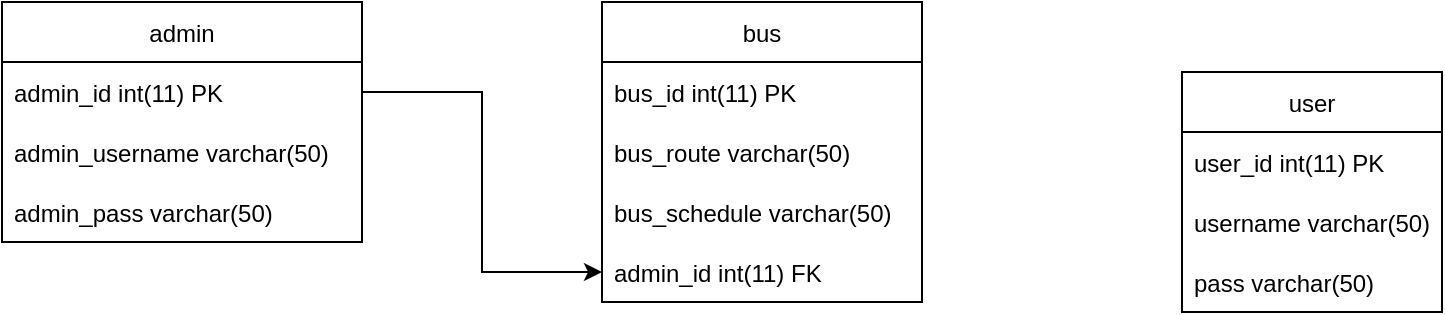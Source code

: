 <mxfile version="16.6.5" type="github">
  <diagram name="Page-1" id="b520641d-4fe3-3701-9064-5fc419738815">
    <mxGraphModel dx="1038" dy="572" grid="1" gridSize="10" guides="1" tooltips="1" connect="1" arrows="1" fold="1" page="1" pageScale="1" pageWidth="1100" pageHeight="850" background="none" math="0" shadow="0">
      <root>
        <mxCell id="0" />
        <mxCell id="1" parent="0" />
        <mxCell id="KpMe03GcUAXn5aHdtqQy-1" value="bus" style="swimlane;fontStyle=0;childLayout=stackLayout;horizontal=1;startSize=30;horizontalStack=0;resizeParent=1;resizeParentMax=0;resizeLast=0;collapsible=1;marginBottom=0;" vertex="1" parent="1">
          <mxGeometry x="510" y="185" width="160" height="150" as="geometry" />
        </mxCell>
        <mxCell id="KpMe03GcUAXn5aHdtqQy-2" value="bus_id int(11) PK" style="text;strokeColor=none;fillColor=none;align=left;verticalAlign=middle;spacingLeft=4;spacingRight=4;overflow=hidden;points=[[0,0.5],[1,0.5]];portConstraint=eastwest;rotatable=0;" vertex="1" parent="KpMe03GcUAXn5aHdtqQy-1">
          <mxGeometry y="30" width="160" height="30" as="geometry" />
        </mxCell>
        <mxCell id="KpMe03GcUAXn5aHdtqQy-3" value="bus_route varchar(50)" style="text;strokeColor=none;fillColor=none;align=left;verticalAlign=middle;spacingLeft=4;spacingRight=4;overflow=hidden;points=[[0,0.5],[1,0.5]];portConstraint=eastwest;rotatable=0;" vertex="1" parent="KpMe03GcUAXn5aHdtqQy-1">
          <mxGeometry y="60" width="160" height="30" as="geometry" />
        </mxCell>
        <mxCell id="KpMe03GcUAXn5aHdtqQy-4" value="bus_schedule varchar(50)" style="text;strokeColor=none;fillColor=none;align=left;verticalAlign=middle;spacingLeft=4;spacingRight=4;overflow=hidden;points=[[0,0.5],[1,0.5]];portConstraint=eastwest;rotatable=0;" vertex="1" parent="KpMe03GcUAXn5aHdtqQy-1">
          <mxGeometry y="90" width="160" height="30" as="geometry" />
        </mxCell>
        <mxCell id="KpMe03GcUAXn5aHdtqQy-10" value="admin_id int(11) FK" style="text;strokeColor=none;fillColor=none;align=left;verticalAlign=middle;spacingLeft=4;spacingRight=4;overflow=hidden;points=[[0,0.5],[1,0.5]];portConstraint=eastwest;rotatable=0;" vertex="1" parent="KpMe03GcUAXn5aHdtqQy-1">
          <mxGeometry y="120" width="160" height="30" as="geometry" />
        </mxCell>
        <mxCell id="KpMe03GcUAXn5aHdtqQy-6" value="admin" style="swimlane;fontStyle=0;childLayout=stackLayout;horizontal=1;startSize=30;horizontalStack=0;resizeParent=1;resizeParentMax=0;resizeLast=0;collapsible=1;marginBottom=0;" vertex="1" parent="1">
          <mxGeometry x="210" y="185" width="180" height="120" as="geometry" />
        </mxCell>
        <mxCell id="KpMe03GcUAXn5aHdtqQy-7" value="admin_id int(11) PK" style="text;strokeColor=none;fillColor=none;align=left;verticalAlign=middle;spacingLeft=4;spacingRight=4;overflow=hidden;points=[[0,0.5],[1,0.5]];portConstraint=eastwest;rotatable=0;" vertex="1" parent="KpMe03GcUAXn5aHdtqQy-6">
          <mxGeometry y="30" width="180" height="30" as="geometry" />
        </mxCell>
        <mxCell id="KpMe03GcUAXn5aHdtqQy-8" value="admin_username varchar(50)" style="text;strokeColor=none;fillColor=none;align=left;verticalAlign=middle;spacingLeft=4;spacingRight=4;overflow=hidden;points=[[0,0.5],[1,0.5]];portConstraint=eastwest;rotatable=0;" vertex="1" parent="KpMe03GcUAXn5aHdtqQy-6">
          <mxGeometry y="60" width="180" height="30" as="geometry" />
        </mxCell>
        <mxCell id="KpMe03GcUAXn5aHdtqQy-9" value="admin_pass varchar(50)" style="text;strokeColor=none;fillColor=none;align=left;verticalAlign=middle;spacingLeft=4;spacingRight=4;overflow=hidden;points=[[0,0.5],[1,0.5]];portConstraint=eastwest;rotatable=0;" vertex="1" parent="KpMe03GcUAXn5aHdtqQy-6">
          <mxGeometry y="90" width="180" height="30" as="geometry" />
        </mxCell>
        <mxCell id="KpMe03GcUAXn5aHdtqQy-11" value="user" style="swimlane;fontStyle=0;childLayout=stackLayout;horizontal=1;startSize=30;horizontalStack=0;resizeParent=1;resizeParentMax=0;resizeLast=0;collapsible=1;marginBottom=0;" vertex="1" parent="1">
          <mxGeometry x="800" y="220" width="130" height="120" as="geometry" />
        </mxCell>
        <mxCell id="KpMe03GcUAXn5aHdtqQy-12" value="user_id int(11) PK" style="text;strokeColor=none;fillColor=none;align=left;verticalAlign=middle;spacingLeft=4;spacingRight=4;overflow=hidden;points=[[0,0.5],[1,0.5]];portConstraint=eastwest;rotatable=0;" vertex="1" parent="KpMe03GcUAXn5aHdtqQy-11">
          <mxGeometry y="30" width="130" height="30" as="geometry" />
        </mxCell>
        <mxCell id="KpMe03GcUAXn5aHdtqQy-13" value="username varchar(50)" style="text;strokeColor=none;fillColor=none;align=left;verticalAlign=middle;spacingLeft=4;spacingRight=4;overflow=hidden;points=[[0,0.5],[1,0.5]];portConstraint=eastwest;rotatable=0;" vertex="1" parent="KpMe03GcUAXn5aHdtqQy-11">
          <mxGeometry y="60" width="130" height="30" as="geometry" />
        </mxCell>
        <mxCell id="KpMe03GcUAXn5aHdtqQy-14" value="pass varchar(50)" style="text;strokeColor=none;fillColor=none;align=left;verticalAlign=middle;spacingLeft=4;spacingRight=4;overflow=hidden;points=[[0,0.5],[1,0.5]];portConstraint=eastwest;rotatable=0;" vertex="1" parent="KpMe03GcUAXn5aHdtqQy-11">
          <mxGeometry y="90" width="130" height="30" as="geometry" />
        </mxCell>
        <mxCell id="KpMe03GcUAXn5aHdtqQy-16" style="edgeStyle=orthogonalEdgeStyle;rounded=0;orthogonalLoop=1;jettySize=auto;html=1;exitX=1;exitY=0.5;exitDx=0;exitDy=0;entryX=0;entryY=0.5;entryDx=0;entryDy=0;" edge="1" parent="1" source="KpMe03GcUAXn5aHdtqQy-7" target="KpMe03GcUAXn5aHdtqQy-10">
          <mxGeometry relative="1" as="geometry" />
        </mxCell>
      </root>
    </mxGraphModel>
  </diagram>
</mxfile>

